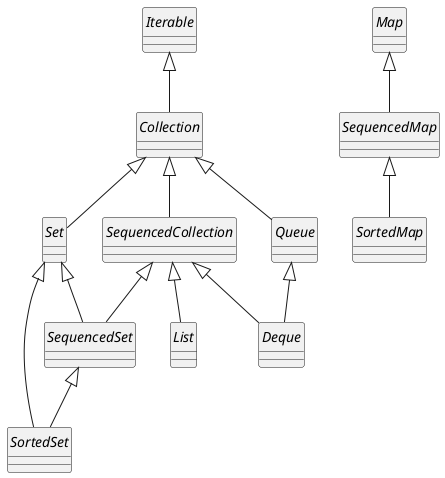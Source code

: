 @startuml
skinparam classAttributeIconSize 0
hide circle

interface Iterable { }

interface Collection extends Iterable { }

interface Set extends Collection { }

interface SequencedCollection extends Collection { }

interface SequencedSet extends SequencedCollection { }

interface SortedSet { }

Set <|-- SortedSet
Set <|- SequencedSet

SequencedSet <|-- SortedSet

interface List extends SequencedCollection { }

interface Queue extends Collection { }

interface Deque { }

Queue <|-- Deque
SequencedCollection <|-- Deque

interface Map { }

interface SortedMap extends SequencedMap { }

interface SequencedMap extends Map { }
@enduml
